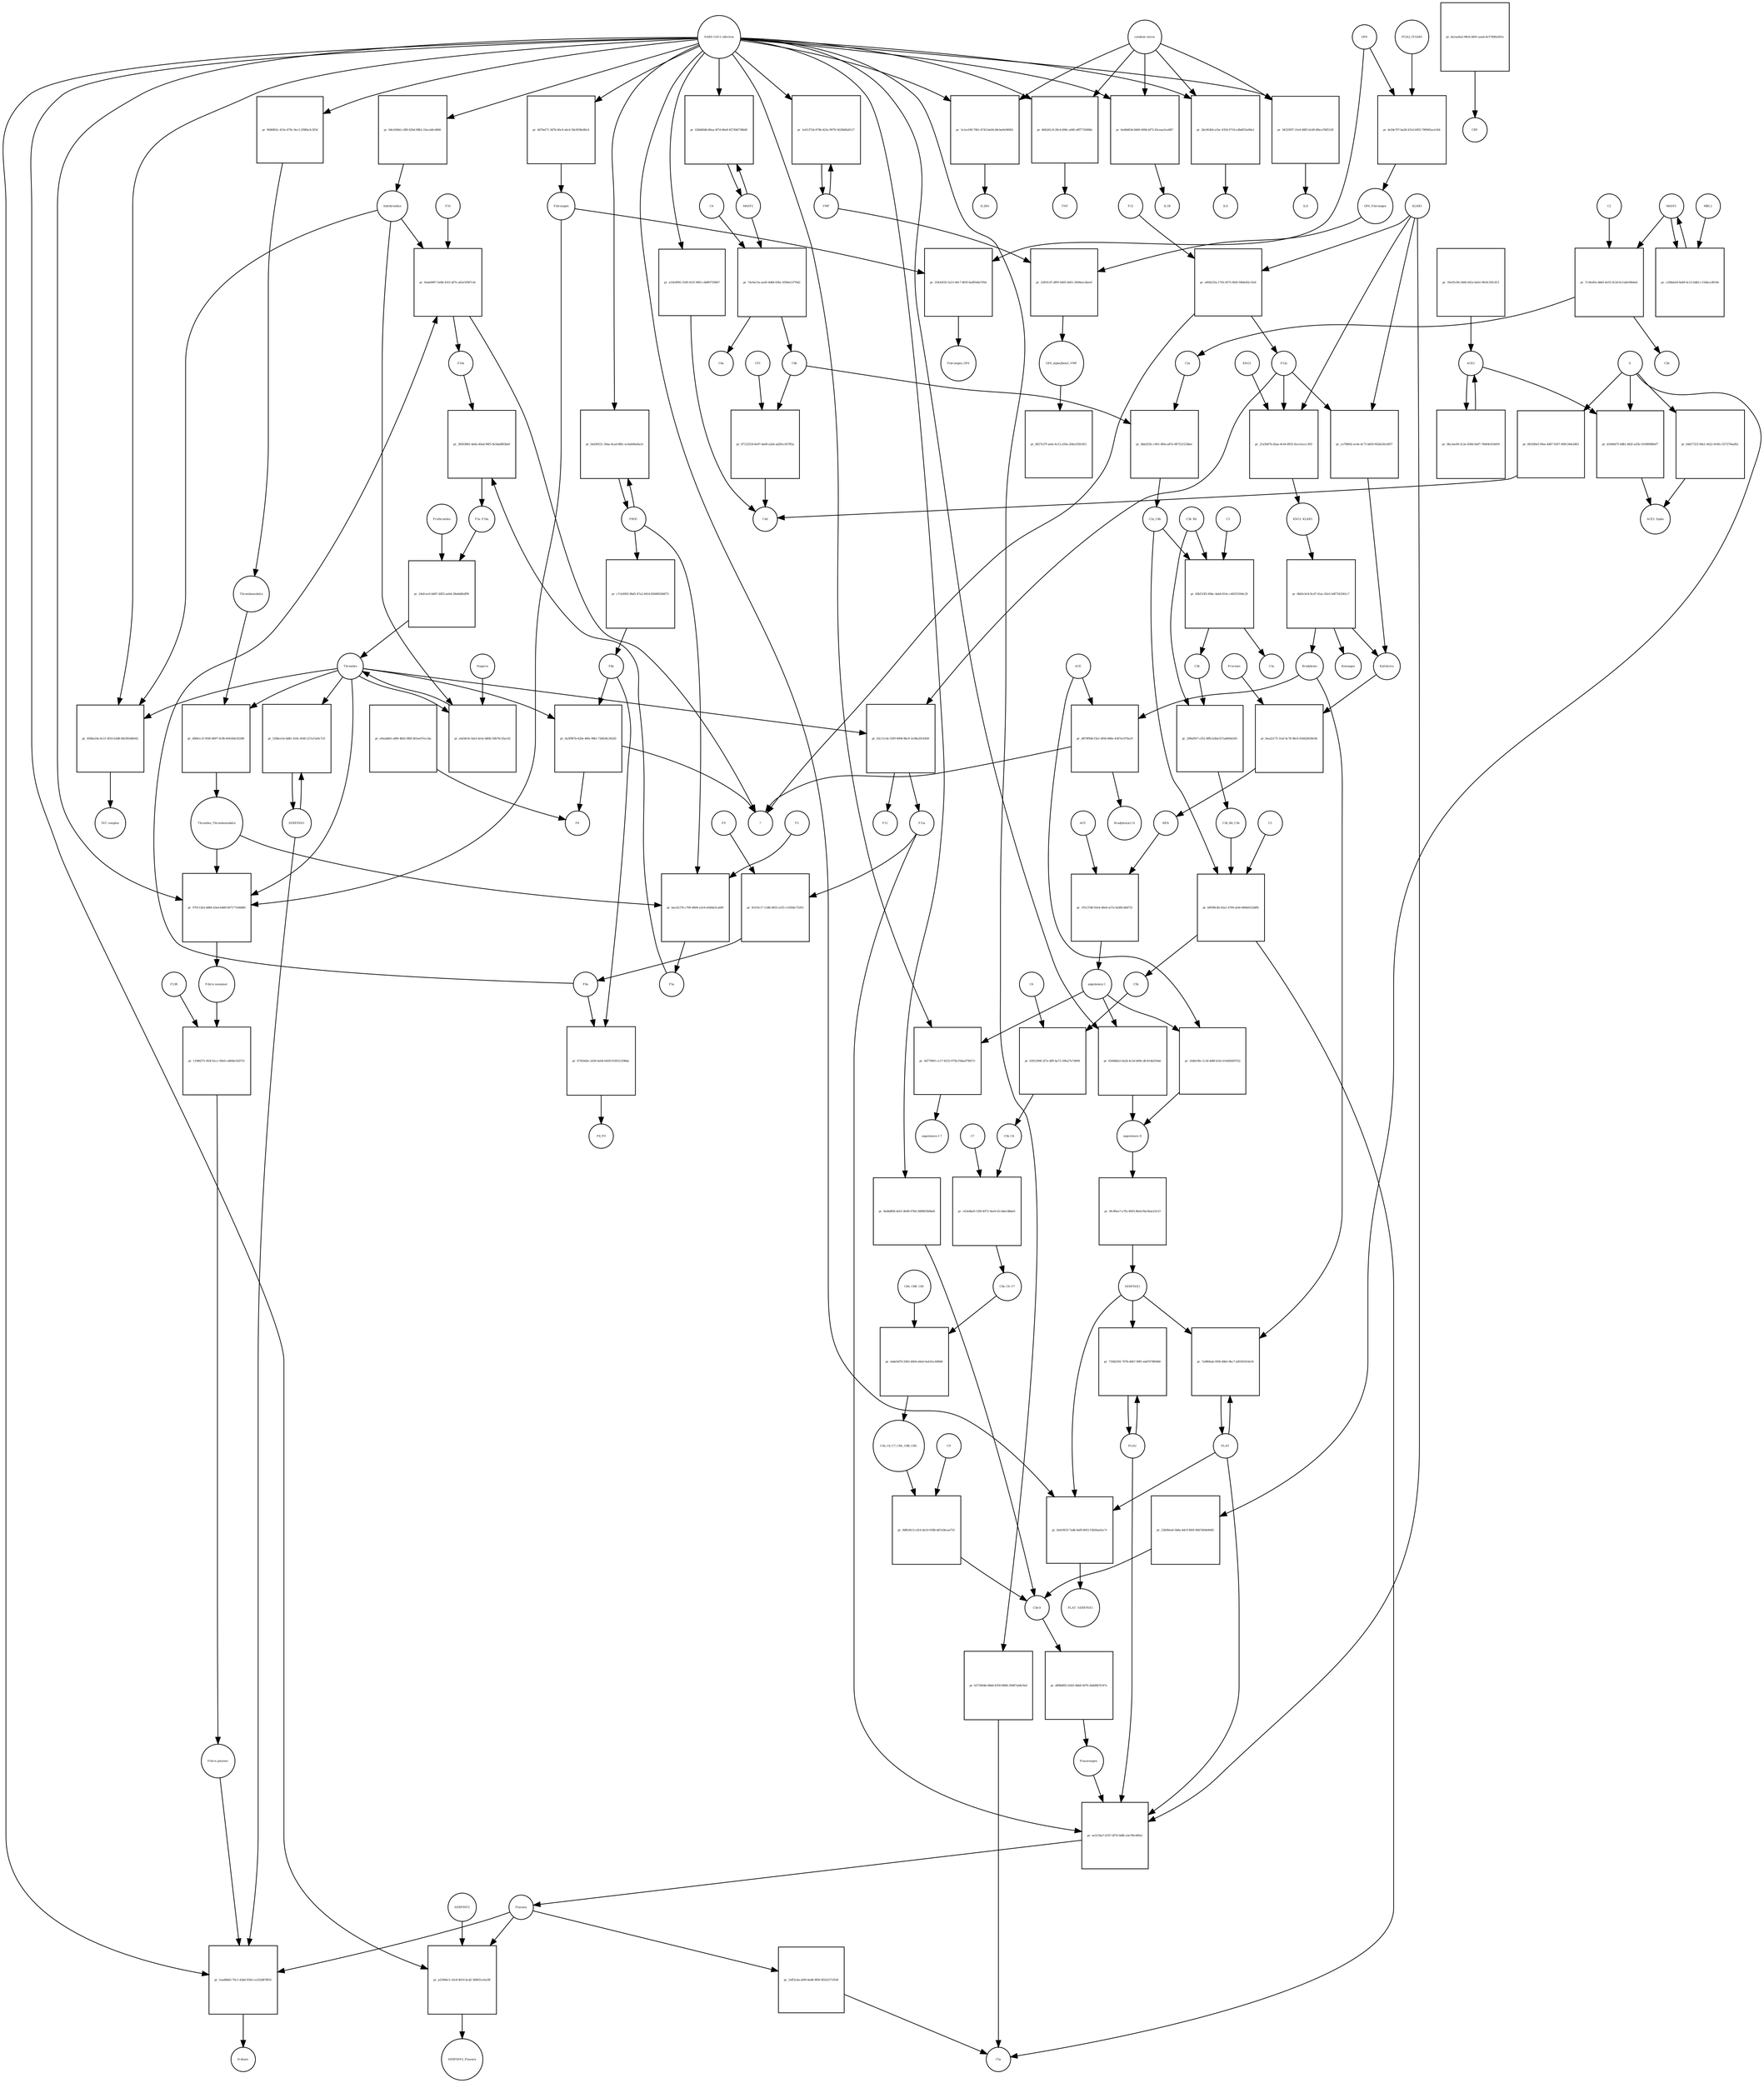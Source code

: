 strict digraph  {
C4b [annotation="", bipartite=0, cls=macromolecule, fontsize=4, label=C4b, shape=circle];
"pr_4bb255fc-c901-4f0a-a87e-087521533bec" [annotation="", bipartite=1, cls=process, fontsize=4, label="pr_4bb255fc-c901-4f0a-a87e-087521533bec", shape=square];
C2a [annotation="", bipartite=0, cls=macromolecule, fontsize=4, label=C2a, shape=circle];
C2a_C4b [annotation="", bipartite=0, cls=complex, fontsize=4, label=C2a_C4b, shape=circle];
C3b [annotation="", bipartite=0, cls=macromolecule, fontsize=4, label=C3b, shape=circle];
"pr_299af957-cf52-4ffb-b3bd-f27ad449a545" [annotation="", bipartite=1, cls=process, fontsize=4, label="pr_299af957-cf52-4ffb-b3bd-f27ad449a545", shape=square];
C3b_Bb [annotation="urn_miriam_pubmed_12440962|urn_miriam_brenda_3.4.21.47", bipartite=0, cls=complex, fontsize=4, label=C3b_Bb, shape=circle];
C3b_Bb_C3b [annotation="urn_miriam_pubmed_12440962|urn_miriam_brenda_34.4.21.47", bipartite=0, cls=complex, fontsize=4, label=C3b_Bb_C3b, shape=circle];
"pr_87122554-8e97-4a08-a2e6-ad20cc83785a" [annotation="", bipartite=1, cls=process, fontsize=4, label="pr_87122554-8e97-4a08-a2e6-ad20cc83785a", shape=square];
C4d [annotation="", bipartite=0, cls=macromolecule, fontsize=4, label=C4d, shape=circle];
CFI [annotation="urn_miriam_hgnc_HGNC%3A2771", bipartite=0, cls=macromolecule, fontsize=4, label=CFI, shape=circle];
"pr_e0eabb61-a8f6-4b02-9fbf-d01ee07eccba" [annotation="", bipartite=1, cls=process, fontsize=4, label="pr_e0eabb61-a8f6-4b02-9fbf-d01ee07eccba", shape=square];
F8 [annotation="urn_miriam_hgnc_HGNC%3A3546", bipartite=0, cls=macromolecule, fontsize=4, label=F8, shape=circle];
"pr_0de164b0-c280-42b4-98b5-33ecabfcd666" [annotation="", bipartite=1, cls=process, fontsize=4, label="pr_0de164b0-c280-42b4-98b5-33ecabfcd666", shape=square];
Antithrombin [annotation="urn_miriam_hgnc_HGNC%3A775", bipartite=0, cls=macromolecule, fontsize=4, label=Antithrombin, shape=circle];
"SARS-CoV-2 infection" [annotation=urn_miriam_taxonomy_2697049, bipartite=0, cls=phenotype, fontsize=4, label="SARS-CoV-2 infection", shape=circle];
S [annotation="urn_miriam_uniprot_P0DTC2|urn_miriam_uniprot_P59594", bipartite=0, cls=macromolecule, fontsize=4, label=S, shape=circle];
"pr_64d17323-90a1-4422-9c68-c557276eafb1" [annotation="", bipartite=1, cls="omitted process", fontsize=4, label="pr_64d17323-90a1-4422-9c68-c557276eafb1", shape=square];
ACE2_Spike [annotation="", bipartite=0, cls=complex, fontsize=4, label=ACE2_Spike, shape=circle];
Bradykinin [annotation="urn_miriam_obo.chebi_CHEBI%3A3165", bipartite=0, cls=macromolecule, fontsize=4, label=Bradykinin, shape=circle];
"pr_d879f946-f3a1-4f04-848e-4367ec070a19" [annotation="", bipartite=1, cls=process, fontsize=4, label="pr_d879f946-f3a1-4f04-848e-4367ec070a19", shape=square];
"Bradykinin(1-5)" [annotation="", bipartite=0, cls=macromolecule, fontsize=4, label="Bradykinin(1-5)", shape=circle];
"?" [annotation="", bipartite=0, cls=macromolecule, fontsize=4, label="?", shape=circle];
ACE [annotation="urn_miriam_hgnc_HGNC%3A2707", bipartite=0, cls=macromolecule, fontsize=4, label=ACE, shape=circle];
ACE2 [annotation="urn_miriam_hgnc_HGNC%3A13557", bipartite=0, cls=macromolecule, fontsize=4, label=ACE2, shape=circle];
"pr_0bc2ee49-3c2e-438d-9a87-74664c61b950" [annotation="", bipartite=1, cls=process, fontsize=4, label="pr_0bc2ee49-3c2e-438d-9a87-74664c61b950", shape=square];
"pr_d3440d75-4db1-482f-a25b-19188948fef7" [annotation="", bipartite=1, cls=process, fontsize=4, label="pr_d3440d75-4db1-482f-a25b-19188948fef7", shape=square];
"pr_35e05c9b-2466-441e-beb1-0fe9c35fcd13" [annotation="", bipartite=1, cls=process, fontsize=4, label="pr_35e05c9b-2466-441e-beb1-0fe9c35fcd13", shape=square];
"angiotensin I" [annotation="urn_miriam_obo.chebi_CHEBI%3A2718", bipartite=0, cls="simple chemical", fontsize=4, label="angiotensin I", shape=circle];
"pr_0d7709f1-cc17-4533-975b-f58aef78917c" [annotation="", bipartite=1, cls=process, fontsize=4, label="pr_0d7709f1-cc17-4533-975b-f58aef78917c", shape=square];
"angiotensin I-7" [annotation="urn_miriam_obo.chebi_CHEBI%3A55438", bipartite=0, cls="simple chemical", fontsize=4, label="angiotensin I-7", shape=circle];
"pr_681fd9e5-f9ee-49d7-9367-4091344cfd63" [annotation="", bipartite=1, cls=process, fontsize=4, label="pr_681fd9e5-f9ee-49d7-9367-4091344cfd63", shape=square];
"pr_52b99ea6-5b8a-4dc9-865f-86b7d04449d5" [annotation="", bipartite=1, cls=process, fontsize=4, label="pr_52b99ea6-5b8a-4dc9-865f-86b7d04449d5", shape=square];
"C5b-9" [annotation="", bipartite=0, cls=complex, fontsize=4, label="C5b-9", shape=circle];
"pr_6a1aa0a2-98cb-4491-aaad-dc57406a501e" [annotation="", bipartite=1, cls=process, fontsize=4, label="pr_6a1aa0a2-98cb-4491-aaad-dc57406a501e", shape=square];
CRP [annotation="urn_miriam_hgnc_HGNC%3A2367", bipartite=0, cls=macromolecule, fontsize=4, label=CRP, shape=circle];
VWF [annotation="", bipartite=0, cls=macromolecule, fontsize=4, label=VWF, shape=circle];
"pr_1e61372d-479b-425e-9979-5426b0fa8127" [annotation="", bipartite=1, cls=process, fontsize=4, label="pr_1e61372d-479b-425e-9979-5426b0fa8127", shape=square];
PROC [annotation="urn_miriam_hgnc_HGNC%3A9451", bipartite=0, cls=macromolecule, fontsize=4, label=PROC, shape=circle];
"pr_0ed30521-39aa-4cad-8fbc-ec6a646a0acb" [annotation="", bipartite=1, cls=process, fontsize=4, label="pr_0ed30521-39aa-4cad-8fbc-ec6a646a0acb", shape=square];
"pr_a10e4992-5349-451f-96f2-c4bff0729667" [annotation="", bipartite=1, cls=process, fontsize=4, label="pr_a10e4992-5349-451f-96f2-c4bff0729667", shape=square];
Plasmin [annotation="urn_miriam_hgnc_HGNC%3A9051", bipartite=0, cls=macromolecule, fontsize=4, label=Plasmin, shape=circle];
"pr_a25964c5-16c8-4010-bcd2-368651c6a18f" [annotation="", bipartite=1, cls=process, fontsize=4, label="pr_a25964c5-16c8-4010-bcd2-368651c6a18f", shape=square];
SERPINF2 [annotation="urn_miriam_hgnc_HGNC%3A9075", bipartite=0, cls=macromolecule, fontsize=4, label=SERPINF2, shape=circle];
SERPINF2_Plasmin [annotation="", bipartite=0, cls=complex, fontsize=4, label=SERPINF2_Plasmin, shape=circle];
"pr_9fd6863c-415e-479c-9ec3-2f9fbe3c5f5d" [annotation="", bipartite=1, cls=process, fontsize=4, label="pr_9fd6863c-415e-479c-9ec3-2f9fbe3c5f5d", shape=square];
Thrombomodulin [annotation="urn_miriam_hgnc_HGNC%3A11784", bipartite=0, cls=macromolecule, fontsize=4, label=Thrombomodulin, shape=circle];
KLKB1 [annotation=urn_miriam_hgnc_6371, bipartite=0, cls=macromolecule, fontsize=4, label=KLKB1, shape=circle];
"pr_ce7f8602-ec4e-4c71-b650-f626e50cd937" [annotation="", bipartite=1, cls=process, fontsize=4, label="pr_ce7f8602-ec4e-4c71-b650-f626e50cd937", shape=square];
Kallikrein [annotation=urn_miriam_hgnc_6371, bipartite=0, cls=macromolecule, fontsize=4, label=Kallikrein, shape=circle];
F12a [annotation="urn_miriam_hgnc_HGNC%3A3530", bipartite=0, cls=macromolecule, fontsize=4, label=F12a, shape=circle];
KNG1_KLKB1 [annotation=urn_miriam_pubmed_17598838, bipartite=0, cls=complex, fontsize=4, label=KNG1_KLKB1, shape=circle];
"pr_6bb5cb14-9cd7-41ac-92e5-44f7543361c7" [annotation="", bipartite=1, cls=process, fontsize=4, label="pr_6bb5cb14-9cd7-41ac-92e5-44f7543361c7", shape=square];
Kininogen [annotation="urn_miriam_hgnc_HGNC%3A6383", bipartite=0, cls=macromolecule, fontsize=4, label=Kininogen, shape=circle];
"pr_8adbdf66-de01-4b98-97b4-286fbf3b0be8" [annotation="", bipartite=1, cls=process, fontsize=4, label="pr_8adbdf66-de01-4b98-97b4-286fbf3b0be8", shape=square];
"pr_b572064b-48dd-4356-8668-29d67ab8c9a4" [annotation="", bipartite=1, cls=process, fontsize=4, label="pr_b572064b-48dd-4356-8668-29d67ab8c9a4", shape=square];
C5a [annotation="", bipartite=0, cls=macromolecule, fontsize=4, label=C5a, shape=circle];
PLAT [annotation="urn_miriam_hgnc_HGNC%3A9051", bipartite=0, cls=macromolecule, fontsize=4, label=PLAT, shape=circle];
"pr_7a980bab-95f8-48b5-9bc7-d2f581810e54" [annotation="", bipartite=1, cls=process, fontsize=4, label="pr_7a980bab-95f8-48b5-9bc7-d2f581810e54", shape=square];
SERPINE1 [annotation="urn_miriam_hgnc_HGNC%3A8593", bipartite=0, cls=macromolecule, fontsize=4, label=SERPINE1, shape=circle];
AGT [annotation="urn_miriam_hgnc_HGNC%3A333", bipartite=0, cls=macromolecule, fontsize=4, label=AGT, shape=circle];
"pr_1f5c37d6-93e4-46e8-a57a-b24ffcd0d721" [annotation="", bipartite=1, cls=process, fontsize=4, label="pr_1f5c37d6-93e4-46e8-a57a-b24ffcd0d721", shape=square];
REN [annotation="urn_miriam_hgnc_HGNC%3A9958", bipartite=0, cls=macromolecule, fontsize=4, label=REN, shape=circle];
C2 [annotation="urn_miriam_hgnc_HGNC%3A1248", bipartite=0, cls=macromolecule, fontsize=4, label=C2, shape=circle];
"pr_7c5fed5e-ddd3-4e55-9c2d-6c1a8e56b4a6" [annotation="", bipartite=1, cls=process, fontsize=4, label="pr_7c5fed5e-ddd3-4e55-9c2d-6c1a8e56b4a6", shape=square];
C2b [annotation="", bipartite=0, cls=macromolecule, fontsize=4, label=C2b, shape=circle];
MASP1 [annotation="", bipartite=0, cls=macromolecule, fontsize=4, label=MASP1, shape=circle];
MASP2 [annotation="", bipartite=0, cls=macromolecule, fontsize=4, label=MASP2, shape=circle];
"pr_438d60db-86aa-4f7d-86e8-82749d738b06" [annotation="", bipartite=1, cls=process, fontsize=4, label="pr_438d60db-86aa-4f7d-86e8-82749d738b06", shape=square];
"pr_c20bab24-8a69-4c21-bdb2-c15ddca3819d" [annotation="", bipartite=1, cls=process, fontsize=4, label="pr_c20bab24-8a69-4c21-bdb2-c15ddca3819d", shape=square];
MBL2 [annotation=urn_miriam_hgnc_6902, bipartite=0, cls=macromolecule, fontsize=4, label=MBL2, shape=circle];
F10 [annotation="urn_miriam_hgnc_HGNC%3A3528", bipartite=0, cls=macromolecule, fontsize=4, label=F10, shape=circle];
"pr_0eab0007-5e8b-4161-bf7e-a62e1f067c0c" [annotation="", bipartite=1, cls=process, fontsize=4, label="pr_0eab0007-5e8b-4161-bf7e-a62e1f067c0c", shape=square];
F10a [annotation="urn_miriam_hgnc_HGNC%3A3528", bipartite=0, cls=macromolecule, fontsize=4, label=F10a, shape=circle];
F9a [annotation="", bipartite=0, cls=macromolecule, fontsize=4, label=F9a, shape=circle];
C3 [annotation="urn_miriam_hgnc_HGNC%3A1318", bipartite=0, cls=macromolecule, fontsize=4, label=C3, shape=circle];
"pr_d3b533f5-60bc-4ab4-814c-c48353594c29" [annotation="", bipartite=1, cls=process, fontsize=4, label="pr_d3b533f5-60bc-4ab4-814c-c48353594c29", shape=square];
C3a [annotation="", bipartite=0, cls=macromolecule, fontsize=4, label=C3a, shape=circle];
Prorenin [annotation="", bipartite=0, cls=macromolecule, fontsize=4, label=Prorenin, shape=circle];
"pr_6ea22175-31af-4c78-96c6-65fd26938c0b" [annotation="", bipartite=1, cls=process, fontsize=4, label="pr_6ea22175-31af-4c78-96c6-65fd26938c0b", shape=square];
F8a [annotation="urn_miriam_hgnc_HGNC%3A3546", bipartite=0, cls=macromolecule, fontsize=4, label=F8a, shape=circle];
"pr_0a3f967b-420e-48fe-98fe-73d438c392d3" [annotation="", bipartite=1, cls=process, fontsize=4, label="pr_0a3f967b-420e-48fe-98fe-73d438c392d3", shape=square];
Thrombin [annotation="urn_miriam_hgnc_HGNC%3A3535", bipartite=0, cls=macromolecule, fontsize=4, label=Thrombin, shape=circle];
"pr_edcbfcfe-fab3-4e5e-b80b-50b76c35ac02" [annotation="", bipartite=1, cls=process, fontsize=4, label="pr_edcbfcfe-fab3-4e5e-b80b-50b76c35ac02", shape=square];
Heparin [annotation="urn_miriam_pubmed_708377|urn_miriam_obo.chebi_CHEBI%3A28304", bipartite=0, cls="simple chemical", fontsize=4, label=Heparin, shape=circle];
"pr_2440c9fe-1c3d-468f-b1fa-619d36007f22" [annotation="", bipartite=1, cls=process, fontsize=4, label="pr_2440c9fe-1c3d-468f-b1fa-619d36007f22", shape=square];
"angiotensin II" [annotation="urn_miriam_obo.chebi_CHEBI%3A2718", bipartite=0, cls="simple chemical", fontsize=4, label="angiotensin II", shape=circle];
PLAU [annotation="", bipartite=0, cls=macromolecule, fontsize=4, label=PLAU, shape=circle];
"pr_739d2585-7078-40b7-99f5-edd7678f09d0" [annotation="", bipartite=1, cls=process, fontsize=4, label="pr_739d2585-7078-40b7-99f5-edd7678f09d0", shape=square];
F12 [annotation="urn_miriam_hgnc_HGNC%3A3530", bipartite=0, cls=macromolecule, fontsize=4, label=F12, shape=circle];
"pr_a904232a-1743-4575-8fd5-f4b4e82c1fa6" [annotation="", bipartite=1, cls=process, fontsize=4, label="pr_a904232a-1743-4575-8fd5-f4b4e82c1fa6", shape=square];
"pr_92c11c4e-55f9-4994-8bc9-3c06e2014458" [annotation="", bipartite=1, cls=process, fontsize=4, label="pr_92c11c4e-55f9-4994-8bc9-3c06e2014458", shape=square];
F11 [annotation="urn_miriam_hgnc_HGNC%3A3529", bipartite=0, cls=macromolecule, fontsize=4, label=F11, shape=circle];
F11a [annotation="urn_miriam_hgnc_HGNC%3A3529", bipartite=0, cls=macromolecule, fontsize=4, label=F11a, shape=circle];
C4 [annotation="", bipartite=0, cls=macromolecule, fontsize=4, label=C4, shape=circle];
"pr_7dc8a13a-aed5-4d68-83bc-659da11f70d2" [annotation="", bipartite=1, cls=process, fontsize=4, label="pr_7dc8a13a-aed5-4d68-83bc-659da11f70d2", shape=square];
C4a [annotation="", bipartite=0, cls=macromolecule, fontsize=4, label=C4a, shape=circle];
"pr_8a41f633-7adb-4af8-8051-f3b56aefac7c" [annotation="", bipartite=1, cls=process, fontsize=4, label="pr_8a41f633-7adb-4af8-8051-f3b56aefac7c", shape=square];
PLAT_SERPINE1 [annotation=urn_miriam_pubmed_22449964, bipartite=0, cls=complex, fontsize=4, label=PLAT_SERPINE1, shape=circle];
"pr_67450d2e-2d30-4e04-b458-f10931259bdc" [annotation="", bipartite=1, cls=process, fontsize=4, label="pr_67450d2e-2d30-4e04-b458-f10931259bdc", shape=square];
F8_F9 [annotation=urn_miriam_pubmed_22471307, bipartite=0, cls=complex, fontsize=4, label=F8_F9, shape=circle];
"pr_38503881-de6a-40ad-96f5-0e5da8f83be8" [annotation="", bipartite=1, cls=process, fontsize=4, label="pr_38503881-de6a-40ad-96f5-0e5da8f83be8", shape=square];
F5a [annotation="urn_miriam_hgnc_HGNC%3A3542", bipartite=0, cls=macromolecule, fontsize=4, label=F5a, shape=circle];
F5a_F10a [annotation=urn_miriam_pubmed_2303476, bipartite=0, cls=complex, fontsize=4, label=F5a_F10a, shape=circle];
F5 [annotation="urn_miriam_hgnc_HGNC%3A3541", bipartite=0, cls=macromolecule, fontsize=4, label=F5, shape=circle];
"pr_bacd1276-c700-4806-a3c8-e64fde5cabf9" [annotation="", bipartite=1, cls=process, fontsize=4, label="pr_bacd1276-c700-4806-a3c8-e64fde5cabf9", shape=square];
Thrombin_Thrombomodulin [annotation="urn_miriam_pubmed_6282863|urn_miriam_taxonomy_9986", bipartite=0, cls=complex, fontsize=4, label=Thrombin_Thrombomodulin, shape=circle];
SERPINH1 [annotation="urn_miriam_hgnc_HGNC%3A1546", bipartite=0, cls=macromolecule, fontsize=4, label=SERPINH1, shape=circle];
"pr_528bce5e-bb81-418c-854f-227a15a9c7c0" [annotation="", bipartite=1, cls=process, fontsize=4, label="pr_528bce5e-bb81-418c-854f-227a15a9c7c0", shape=square];
Fibrinogen [annotation=urn_miriam_pubmed_19296670, bipartite=0, cls=complex, fontsize=4, label=Fibrinogen, shape=circle];
"pr_970112b3-dd84-43ed-b489-607177e68d00" [annotation="", bipartite=1, cls=process, fontsize=4, label="pr_970112b3-dd84-43ed-b489-607177e68d00", shape=square];
"Fibrin monomer" [annotation="", bipartite=0, cls=macromolecule, fontsize=4, label="Fibrin monomer", shape=circle];
C5 [annotation="urn_miriam_hgnc_HGNC%3A1331", bipartite=0, cls=macromolecule, fontsize=4, label=C5, shape=circle];
"pr_b9598c4b-43a1-4709-afa6-666b0322bffb" [annotation="", bipartite=1, cls=process, fontsize=4, label="pr_b9598c4b-43a1-4709-afa6-666b0322bffb", shape=square];
C5b [annotation="", bipartite=0, cls=macromolecule, fontsize=4, label=C5b, shape=circle];
"pr_02812066-5f7a-4fff-ba73-29fa27e74809" [annotation="", bipartite=1, cls=process, fontsize=4, label="pr_02812066-5f7a-4fff-ba73-29fa27e74809", shape=square];
C6 [annotation="urn_miriam_hgnc_HGNC%3A1339", bipartite=0, cls=macromolecule, fontsize=4, label=C6, shape=circle];
C5b_C6 [annotation="", bipartite=0, cls=complex, fontsize=4, label=C5b_C6, shape=circle];
"pr_c63a4be9-12f8-4972-9ee9-d1c6de1dbbe0" [annotation="", bipartite=1, cls=process, fontsize=4, label="pr_c63a4be9-12f8-4972-9ee9-d1c6de1dbbe0", shape=square];
C7 [annotation="urn_miriam_hgnc_HGNC%3A1346", bipartite=0, cls=macromolecule, fontsize=4, label=C7, shape=circle];
C5b_C6_C7 [annotation=urn_miriam_pubmed_28630159, bipartite=0, cls=complex, fontsize=4, label=C5b_C6_C7, shape=circle];
"pr_ebde0d79-2083-4604-a8a6-0a41fec60848" [annotation="", bipartite=1, cls=process, fontsize=4, label="pr_ebde0d79-2083-4604-a8a6-0a41fec60848", shape=square];
C8A_C8B_C8G [annotation="", bipartite=0, cls=complex, fontsize=4, label=C8A_C8B_C8G, shape=circle];
C5b_C6_C7_C8A_C8B_C8G [annotation=urn_miriam_pubmed_28630159, bipartite=0, cls=complex, fontsize=4, label=C5b_C6_C7_C8A_C8B_C8G, shape=circle];
"pr_9dfb3413-cd14-4a10-939b-dd7a5bcae755" [annotation="", bipartite=1, cls=process, fontsize=4, label="pr_9dfb3413-cd14-4a10-939b-dd7a5bcae755", shape=square];
C9 [annotation="urn_miriam_hgnc_HGNC%3A1358", bipartite=0, cls=macromolecule, fontsize=4, label=C9, shape=circle];
"pr_6268d6a5-0a2b-4c5d-b09e-dfc814b250a6" [annotation="", bipartite=1, cls=process, fontsize=4, label="pr_6268d6a5-0a2b-4c5d-b09e-dfc814b250a6", shape=square];
"pr_6ed6d63d-6660-490b-bf72-45ceae5ce887" [annotation="", bipartite=1, cls=process, fontsize=4, label="pr_6ed6d63d-6660-490b-bf72-45ceae5ce887", shape=square];
IL1B [annotation=urn_miriam_hgnc_5992, bipartite=0, cls=macromolecule, fontsize=4, label=IL1B, shape=circle];
"cytokine storm" [annotation=urn_miriam_pubmed_2504360, bipartite=0, cls=phenotype, fontsize=4, label="cytokine storm", shape=circle];
"pr_4d76af71-3d7b-40c4-a6c6-58cf658e8b14" [annotation="", bipartite=1, cls=process, fontsize=4, label="pr_4d76af71-3d7b-40c4-a6c6-58cf658e8b14", shape=square];
"pr_2bc06364-a1bc-4354-9716-e3bd053a96a1" [annotation="", bipartite=1, cls=process, fontsize=4, label="pr_2bc06364-a1bc-4354-9716-e3bd053a96a1", shape=square];
IL6 [annotation=urn_miriam_hgnc_6018, bipartite=0, cls=macromolecule, fontsize=4, label=IL6, shape=circle];
"pr_34325f97-31e9-48f5-b1d9-4fbca7685128" [annotation="", bipartite=1, cls=process, fontsize=4, label="pr_34325f97-31e9-48f5-b1d9-4fbca7685128", shape=square];
IL8 [annotation="urn_miriam_hgnc_HGNC%3A6025", bipartite=0, cls=macromolecule, fontsize=4, label=IL8, shape=circle];
"pr_1e1ecf49-70b1-4743-be04-d4cba9e94962" [annotation="", bipartite=1, cls=process, fontsize=4, label="pr_1e1ecf49-70b1-4743-be04-d4cba9e94962", shape=square];
IL2RA [annotation="urn_miriam_hgnc_HGNC%3A6008", bipartite=0, cls=macromolecule, fontsize=4, label=IL2RA, shape=circle];
Plasminogen [annotation="urn_miriam_hgnc_HGNC%3A9071", bipartite=0, cls=macromolecule, fontsize=4, label=Plasminogen, shape=circle];
"pr_ee515ba7-b747-4f70-9d8f-a3e7f6c6f0e1" [annotation="", bipartite=1, cls=process, fontsize=4, label="pr_ee515ba7-b747-4f70-9d8f-a3e7f6c6f0e1", shape=square];
"pr_456ba19a-6c21-4f16-b3d8-0dcf85d4fe62" [annotation="", bipartite=1, cls=process, fontsize=4, label="pr_456ba19a-6c21-4f16-b3d8-0dcf85d4fe62", shape=square];
"TAT complex" [annotation=urn_miriam_pubmed_22930518, bipartite=0, cls=complex, fontsize=4, label="TAT complex", shape=circle];
Prothrombin [annotation="urn_miriam_hgnc_HGNC%3A3535", bipartite=0, cls=macromolecule, fontsize=4, label=Prothrombin, shape=circle];
"pr_24afcec6-b687-4855-aeb4-28ebddfafff6" [annotation="", bipartite=1, cls=process, fontsize=4, label="pr_24afcec6-b687-4855-aeb4-28ebddfafff6", shape=square];
"pr_c7cb3005-9bd5-47a2-9414-8266f629d073" [annotation="", bipartite=1, cls=process, fontsize=4, label="pr_c7cb3005-9bd5-47a2-9414-8266f629d073", shape=square];
"pr_0fc80ea7-e7fa-4003-86eb-fbe36ae23c53" [annotation="", bipartite=1, cls=process, fontsize=4, label="pr_0fc80ea7-e7fa-4003-86eb-fbe36ae23c53", shape=square];
"pr_d90b1c1f-956f-4897-9c9b-60430dc92588" [annotation="", bipartite=1, cls=process, fontsize=4, label="pr_d90b1c1f-956f-4897-9c9b-60430dc92588", shape=square];
F9 [annotation="urn_miriam_hgnc_HGNC%3A35531", bipartite=0, cls=macromolecule, fontsize=4, label=F9, shape=circle];
"pr_9cf10c17-13d6-4955-a1f5-c1020dc75203" [annotation="", bipartite=1, cls=process, fontsize=4, label="pr_9cf10c17-13d6-4955-a1f5-c1020dc75203", shape=square];
"pr_21a5b476-d2aa-4c44-8931-fece1accc393" [annotation="", bipartite=1, cls=process, fontsize=4, label="pr_21a5b476-d2aa-4c44-8931-fece1accc393", shape=square];
KNG1 [annotation=urn_miriam_hgnc_6383, bipartite=0, cls=macromolecule, fontsize=4, label=KNG1, shape=circle];
"pr_d89b4f65-d345-4bb8-9d76-2bdd9b7fc87a" [annotation="", bipartite=1, cls=process, fontsize=4, label="pr_d89b4f65-d345-4bb8-9d76-2bdd9b7fc87a", shape=square];
"pr_1eff2cba-af09-4ed8-9f00-9f242371916f" [annotation="", bipartite=1, cls=process, fontsize=4, label="pr_1eff2cba-af09-4ed8-9f00-9f242371916f", shape=square];
"pr_8d42d1c8-39c4-498c-a06f-afff7720488c" [annotation="", bipartite=1, cls=process, fontsize=4, label="pr_8d42d1c8-39c4-498c-a06f-afff7720488c", shape=square];
TNF [annotation=urn_miriam_hgnc_11892, bipartite=0, cls=macromolecule, fontsize=4, label=TNF, shape=circle];
"pr_11946571-f43f-41cc-99e0-cd60bc020751" [annotation="", bipartite=1, cls=process, fontsize=4, label="pr_11946571-f43f-41cc-99e0-cd60bc020751", shape=square];
"Fibrin polymer" [annotation="", bipartite=0, cls=macromolecule, fontsize=4, label="Fibrin polymer", shape=circle];
F13B [annotation="", bipartite=0, cls=macromolecule, fontsize=4, label=F13B, shape=circle];
"pr_1ead6b65-79c1-42dd-9345-ce325d87f855" [annotation="", bipartite=1, cls=process, fontsize=4, label="pr_1ead6b65-79c1-42dd-9345-ce325d87f855", shape=square];
"D-dimer" [annotation=urn_miriam_pubmed_19008457, bipartite=0, cls=macromolecule, fontsize=4, label="D-dimer", shape=circle];
GP6_alpha2beta1_VWF [annotation="", bipartite=0, cls=complex, fontsize=4, label=GP6_alpha2beta1_VWF, shape=circle];
"pr_6827e37f-aefa-4c12-a59a-204a1f281451" [annotation="", bipartite=1, cls="omitted process", fontsize=4, label="pr_6827e37f-aefa-4c12-a59a-204a1f281451", shape=square];
GP6 [annotation=urn_miriam_hgnc_14388, bipartite=0, cls=macromolecule, fontsize=4, label=GP6, shape=circle];
"pr_dcfde707-ba28-431d-b955-789945ace544" [annotation="", bipartite=1, cls=process, fontsize=4, label="pr_dcfde707-ba28-431d-b955-789945ace544", shape=square];
ITGA2_ITGAB1 [annotation="urn_miriam_intact_EBI-16428357", bipartite=0, cls=complex, fontsize=4, label=ITGA2_ITGAB1, shape=circle];
GP6_Fibrinogen [annotation="", bipartite=0, cls=complex, fontsize=4, label=GP6_Fibrinogen, shape=circle];
"pr_2281fcd7-df95-4405-8e61-3004eec8aeef" [annotation="", bipartite=1, cls=process, fontsize=4, label="pr_2281fcd7-df95-4405-8e61-3004eec8aeef", shape=square];
"pr_2543d102-5a13-40c7-863f-6adf5d4a705d" [annotation="", bipartite=1, cls=process, fontsize=4, label="pr_2543d102-5a13-40c7-863f-6adf5d4a705d", shape=square];
Fibrinogen_GP6 [annotation=urn_miriam_pubmed_19296670, bipartite=0, cls=complex, fontsize=4, label=Fibrinogen_GP6, shape=circle];
C4b -> "pr_4bb255fc-c901-4f0a-a87e-087521533bec"  [annotation="", interaction_type=consumption];
C4b -> "pr_87122554-8e97-4a08-a2e6-ad20cc83785a"  [annotation="", interaction_type=consumption];
"pr_4bb255fc-c901-4f0a-a87e-087521533bec" -> C2a_C4b  [annotation="", interaction_type=production];
C2a -> "pr_4bb255fc-c901-4f0a-a87e-087521533bec"  [annotation="", interaction_type=consumption];
C2a_C4b -> "pr_d3b533f5-60bc-4ab4-814c-c48353594c29"  [annotation=urn_miriam_pubmed_12440962, interaction_type=catalysis];
C2a_C4b -> "pr_b9598c4b-43a1-4709-afa6-666b0322bffb"  [annotation=urn_miriam_pubmed_28630159, interaction_type=catalysis];
C3b -> "pr_299af957-cf52-4ffb-b3bd-f27ad449a545"  [annotation="", interaction_type=consumption];
"pr_299af957-cf52-4ffb-b3bd-f27ad449a545" -> C3b_Bb_C3b  [annotation="", interaction_type=production];
C3b_Bb -> "pr_299af957-cf52-4ffb-b3bd-f27ad449a545"  [annotation="", interaction_type=consumption];
C3b_Bb -> "pr_d3b533f5-60bc-4ab4-814c-c48353594c29"  [annotation=urn_miriam_pubmed_12440962, interaction_type=catalysis];
C3b_Bb_C3b -> "pr_b9598c4b-43a1-4709-afa6-666b0322bffb"  [annotation=urn_miriam_pubmed_28630159, interaction_type=catalysis];
"pr_87122554-8e97-4a08-a2e6-ad20cc83785a" -> C4d  [annotation="", interaction_type=production];
CFI -> "pr_87122554-8e97-4a08-a2e6-ad20cc83785a"  [annotation=urn_miriam_pubmed_19362461, interaction_type=catalysis];
"pr_e0eabb61-a8f6-4b02-9fbf-d01ee07eccba" -> F8  [annotation="", interaction_type=production];
"pr_0de164b0-c280-42b4-98b5-33ecabfcd666" -> Antithrombin  [annotation="", interaction_type=production];
Antithrombin -> "pr_0eab0007-5e8b-4161-bf7e-a62e1f067c0c"  [annotation="urn_miriam_pubmed_11551226|urn_miriam_pubmed_15853774", interaction_type=inhibition];
Antithrombin -> "pr_edcbfcfe-fab3-4e5e-b80b-50b76c35ac02"  [annotation=urn_miriam_pubmed_15853774, interaction_type=inhibition];
Antithrombin -> "pr_456ba19a-6c21-4f16-b3d8-0dcf85d4fe62"  [annotation="", interaction_type=consumption];
"SARS-CoV-2 infection" -> "pr_0de164b0-c280-42b4-98b5-33ecabfcd666"  [annotation=urn_miriam_pubmed_32302438, interaction_type="necessary stimulation"];
"SARS-CoV-2 infection" -> "pr_0d7709f1-cc17-4533-975b-f58aef78917c"  [annotation=urn_miriam_pubmed_23392115, interaction_type=inhibition];
"SARS-CoV-2 infection" -> "pr_1e61372d-479b-425e-9979-5426b0fa8127"  [annotation=urn_miriam_pubmed_32367170, interaction_type="necessary stimulation"];
"SARS-CoV-2 infection" -> "pr_0ed30521-39aa-4cad-8fbc-ec6a646a0acb"  [annotation=urn_miriam_pubmed_32302438, interaction_type="necessary stimulation"];
"SARS-CoV-2 infection" -> "pr_a10e4992-5349-451f-96f2-c4bff0729667"  [annotation=urn_miriam_pubmed_32299776, interaction_type=stimulation];
"SARS-CoV-2 infection" -> "pr_a25964c5-16c8-4010-bcd2-368651c6a18f"  [annotation="urn_miriam_pubmed_2437112|urn_miriam_doi_10.1101%2F2020.04.25.20077842", interaction_type=stimulation];
"SARS-CoV-2 infection" -> "pr_9fd6863c-415e-479c-9ec3-2f9fbe3c5f5d"  [annotation="urn_miriam_doi_10.1101%2F2020.04.25.20077842", interaction_type="necessary stimulation"];
"SARS-CoV-2 infection" -> "pr_8adbdf66-de01-4b98-97b4-286fbf3b0be8"  [annotation=urn_miriam_pmc_PMC7260598, interaction_type="necessary stimulation"];
"SARS-CoV-2 infection" -> "pr_b572064b-48dd-4356-8668-29d67ab8c9a4"  [annotation=urn_miriam_pmc_PMC7260598, interaction_type="necessary stimulation"];
"SARS-CoV-2 infection" -> "pr_438d60db-86aa-4f7d-86e8-82749d738b06"  [annotation="urn_miriam_pubmed_11290788|urn_miriam_pubmed_32299776", interaction_type=stimulation];
"SARS-CoV-2 infection" -> "pr_8a41f633-7adb-4af8-8051-f3b56aefac7c"  [annotation="urn_miriam_pubmed_22449964|urn_miriam_doi_10.1101%2F2020.04.25.20077842", interaction_type="necessary stimulation"];
"SARS-CoV-2 infection" -> "pr_970112b3-dd84-43ed-b489-607177e68d00"  [annotation="urn_miriam_pubmed_6282863|urn_miriam_pubmed_28228446|urn_miriam_pubmed_2117226", interaction_type="necessary stimulation"];
"SARS-CoV-2 infection" -> "pr_6268d6a5-0a2b-4c5d-b09e-dfc814b250a6"  [annotation=urn_miriam_pubmed_32048163, interaction_type=catalysis];
"SARS-CoV-2 infection" -> "pr_6ed6d63d-6660-490b-bf72-45ceae5ce887"  [annotation=urn_miriam_pubmed_32171193, interaction_type=stimulation];
"SARS-CoV-2 infection" -> "pr_4d76af71-3d7b-40c4-a6c6-58cf658e8b14"  [annotation="", interaction_type=consumption];
"SARS-CoV-2 infection" -> "pr_2bc06364-a1bc-4354-9716-e3bd053a96a1"  [annotation=urn_miriam_pubmed_32286245, interaction_type=stimulation];
"SARS-CoV-2 infection" -> "pr_34325f97-31e9-48f5-b1d9-4fbca7685128"  [annotation=urn_miriam_pubmed_32286245, interaction_type=stimulation];
"SARS-CoV-2 infection" -> "pr_1e1ecf49-70b1-4743-be04-d4cba9e94962"  [annotation=urn_miriam_pubmed_32286245, interaction_type=stimulation];
"SARS-CoV-2 infection" -> "pr_456ba19a-6c21-4f16-b3d8-0dcf85d4fe62"  [annotation="urn_miriam_pubmed_22930518|urn_miriam_doi_10.1101%2F2020.04.25.20077842", interaction_type="necessary stimulation"];
"SARS-CoV-2 infection" -> "pr_8d42d1c8-39c4-498c-a06f-afff7720488c"  [annotation=urn_miriam_pubmed_32504360, interaction_type=stimulation];
"SARS-CoV-2 infection" -> "pr_1ead6b65-79c1-42dd-9345-ce325d87f855"  [annotation="urn_miriam_pubmed_29096812|urn_miriam_pubmed_10574983|urn_miriam_pubmed_32172226", interaction_type="necessary stimulation"];
S -> "pr_64d17323-90a1-4422-9c68-c557276eafb1"  [annotation="", interaction_type=consumption];
S -> "pr_d3440d75-4db1-482f-a25b-19188948fef7"  [annotation="", interaction_type=consumption];
S -> "pr_681fd9e5-f9ee-49d7-9367-4091344cfd63"  [annotation="", interaction_type=consumption];
S -> "pr_52b99ea6-5b8a-4dc9-865f-86b7d04449d5"  [annotation="", interaction_type=consumption];
"pr_64d17323-90a1-4422-9c68-c557276eafb1" -> ACE2_Spike  [annotation="", interaction_type=production];
Bradykinin -> "pr_d879f946-f3a1-4f04-848e-4367ec070a19"  [annotation="", interaction_type=consumption];
Bradykinin -> "pr_7a980bab-95f8-48b5-9bc7-d2f581810e54"  [annotation="urn_miriam_pubmed_10373228|urn_miriam_pubmed_2769655", interaction_type=catalysis];
"pr_d879f946-f3a1-4f04-848e-4367ec070a19" -> "Bradykinin(1-5)"  [annotation="", interaction_type=production];
"pr_d879f946-f3a1-4f04-848e-4367ec070a19" -> "?"  [annotation="", interaction_type=production];
ACE -> "pr_d879f946-f3a1-4f04-848e-4367ec070a19"  [annotation=urn_miriam_pubmed_10969042, interaction_type=catalysis];
ACE -> "pr_2440c9fe-1c3d-468f-b1fa-619d36007f22"  [annotation="urn_miriam_taxonomy_9606|urn_miriam_pubmed_190881|urn_miriam_pubmed_10969042", interaction_type=catalysis];
ACE2 -> "pr_0bc2ee49-3c2e-438d-9a87-74664c61b950"  [annotation="", interaction_type=consumption];
ACE2 -> "pr_d3440d75-4db1-482f-a25b-19188948fef7"  [annotation="", interaction_type=consumption];
"pr_0bc2ee49-3c2e-438d-9a87-74664c61b950" -> ACE2  [annotation="", interaction_type=production];
"pr_d3440d75-4db1-482f-a25b-19188948fef7" -> ACE2_Spike  [annotation="", interaction_type=production];
"pr_35e05c9b-2466-441e-beb1-0fe9c35fcd13" -> ACE2  [annotation="", interaction_type=production];
"angiotensin I" -> "pr_0d7709f1-cc17-4533-975b-f58aef78917c"  [annotation="", interaction_type=consumption];
"angiotensin I" -> "pr_2440c9fe-1c3d-468f-b1fa-619d36007f22"  [annotation="", interaction_type=consumption];
"angiotensin I" -> "pr_6268d6a5-0a2b-4c5d-b09e-dfc814b250a6"  [annotation="", interaction_type=consumption];
"pr_0d7709f1-cc17-4533-975b-f58aef78917c" -> "angiotensin I-7"  [annotation="", interaction_type=production];
"pr_681fd9e5-f9ee-49d7-9367-4091344cfd63" -> C4d  [annotation="", interaction_type=production];
"pr_52b99ea6-5b8a-4dc9-865f-86b7d04449d5" -> "C5b-9"  [annotation="", interaction_type=production];
"C5b-9" -> "pr_d89b4f65-d345-4bb8-9d76-2bdd9b7fc87a"  [annotation="", interaction_type=consumption];
"pr_6a1aa0a2-98cb-4491-aaad-dc57406a501e" -> CRP  [annotation="", interaction_type=production];
VWF -> "pr_1e61372d-479b-425e-9979-5426b0fa8127"  [annotation="", interaction_type=consumption];
VWF -> "pr_2281fcd7-df95-4405-8e61-3004eec8aeef"  [annotation="", interaction_type=consumption];
"pr_1e61372d-479b-425e-9979-5426b0fa8127" -> VWF  [annotation="", interaction_type=production];
PROC -> "pr_0ed30521-39aa-4cad-8fbc-ec6a646a0acb"  [annotation="", interaction_type=consumption];
PROC -> "pr_bacd1276-c700-4806-a3c8-e64fde5cabf9"  [annotation="urn_miriam_pubmed_6282863|urn_miriam_pubmed_6572921|urn_miriam_pubmed_2322551", interaction_type=inhibition];
PROC -> "pr_c7cb3005-9bd5-47a2-9414-8266f629d073"  [annotation="", interaction_type=consumption];
"pr_0ed30521-39aa-4cad-8fbc-ec6a646a0acb" -> PROC  [annotation="", interaction_type=production];
"pr_a10e4992-5349-451f-96f2-c4bff0729667" -> C4d  [annotation="", interaction_type=production];
Plasmin -> "pr_a25964c5-16c8-4010-bcd2-368651c6a18f"  [annotation="", interaction_type=consumption];
Plasmin -> "pr_1eff2cba-af09-4ed8-9f00-9f242371916f"  [annotation="urn_miriam_pubmed_27077125|urn_miriam_taxonomy_10090", interaction_type="necessary stimulation"];
Plasmin -> "pr_1ead6b65-79c1-42dd-9345-ce325d87f855"  [annotation="urn_miriam_pubmed_29096812|urn_miriam_pubmed_10574983|urn_miriam_pubmed_32172226", interaction_type=catalysis];
"pr_a25964c5-16c8-4010-bcd2-368651c6a18f" -> SERPINF2_Plasmin  [annotation="", interaction_type=production];
SERPINF2 -> "pr_a25964c5-16c8-4010-bcd2-368651c6a18f"  [annotation="", interaction_type=consumption];
"pr_9fd6863c-415e-479c-9ec3-2f9fbe3c5f5d" -> Thrombomodulin  [annotation="", interaction_type=production];
Thrombomodulin -> "pr_d90b1c1f-956f-4897-9c9b-60430dc92588"  [annotation="", interaction_type=consumption];
KLKB1 -> "pr_ce7f8602-ec4e-4c71-b650-f626e50cd937"  [annotation="", interaction_type=consumption];
KLKB1 -> "pr_a904232a-1743-4575-8fd5-f4b4e82c1fa6"  [annotation=urn_miriam_pubmed_21304106, interaction_type=catalysis];
KLKB1 -> "pr_ee515ba7-b747-4f70-9d8f-a3e7f6c6f0e1"  [annotation=urn_miriam_pubmed_3850647, interaction_type=catalysis];
KLKB1 -> "pr_21a5b476-d2aa-4c44-8931-fece1accc393"  [annotation="", interaction_type=consumption];
"pr_ce7f8602-ec4e-4c71-b650-f626e50cd937" -> Kallikrein  [annotation="", interaction_type=production];
Kallikrein -> "pr_6ea22175-31af-4c78-96c6-65fd26938c0b"  [annotation=urn_miriam_pubmed_12793984, interaction_type=catalysis];
F12a -> "pr_ce7f8602-ec4e-4c71-b650-f626e50cd937"  [annotation=urn_miriam_pubmed_21304106, interaction_type=catalysis];
F12a -> "pr_92c11c4e-55f9-4994-8bc9-3c06e2014458"  [annotation="", interaction_type=consumption];
F12a -> "pr_21a5b476-d2aa-4c44-8931-fece1accc393"  [annotation=urn_miriam_pubmed_7944388, interaction_type=catalysis];
KNG1_KLKB1 -> "pr_6bb5cb14-9cd7-41ac-92e5-44f7543361c7"  [annotation=urn_miriam_isbn_9781482204049, interaction_type=catalysis];
"pr_6bb5cb14-9cd7-41ac-92e5-44f7543361c7" -> Kininogen  [annotation="", interaction_type=production];
"pr_6bb5cb14-9cd7-41ac-92e5-44f7543361c7" -> Bradykinin  [annotation="", interaction_type=production];
"pr_6bb5cb14-9cd7-41ac-92e5-44f7543361c7" -> Kallikrein  [annotation="", interaction_type=production];
"pr_8adbdf66-de01-4b98-97b4-286fbf3b0be8" -> "C5b-9"  [annotation="", interaction_type=production];
"pr_b572064b-48dd-4356-8668-29d67ab8c9a4" -> C5a  [annotation="", interaction_type=production];
PLAT -> "pr_7a980bab-95f8-48b5-9bc7-d2f581810e54"  [annotation="", interaction_type=consumption];
PLAT -> "pr_8a41f633-7adb-4af8-8051-f3b56aefac7c"  [annotation="", interaction_type=consumption];
PLAT -> "pr_ee515ba7-b747-4f70-9d8f-a3e7f6c6f0e1"  [annotation=urn_miriam_pubmed_3850647, interaction_type=catalysis];
"pr_7a980bab-95f8-48b5-9bc7-d2f581810e54" -> PLAT  [annotation="", interaction_type=production];
SERPINE1 -> "pr_7a980bab-95f8-48b5-9bc7-d2f581810e54"  [annotation="urn_miriam_pubmed_10373228|urn_miriam_pubmed_2769655", interaction_type=inhibition];
SERPINE1 -> "pr_739d2585-7078-40b7-99f5-edd7678f09d0"  [annotation=urn_miriam_pubmed_21199867, interaction_type=inhibition];
SERPINE1 -> "pr_8a41f633-7adb-4af8-8051-f3b56aefac7c"  [annotation="", interaction_type=consumption];
AGT -> "pr_1f5c37d6-93e4-46e8-a57a-b24ffcd0d721"  [annotation="", interaction_type=consumption];
"pr_1f5c37d6-93e4-46e8-a57a-b24ffcd0d721" -> "angiotensin I"  [annotation="", interaction_type=production];
REN -> "pr_1f5c37d6-93e4-46e8-a57a-b24ffcd0d721"  [annotation="urn_miriam_pubmed_10585461|urn_miriam_pubmed_30934934|urn_miriam_pubmed_6172448|urn_miriam_taxonomy_9606", interaction_type=catalysis];
C2 -> "pr_7c5fed5e-ddd3-4e55-9c2d-6c1a8e56b4a6"  [annotation="", interaction_type=consumption];
"pr_7c5fed5e-ddd3-4e55-9c2d-6c1a8e56b4a6" -> C2a  [annotation="", interaction_type=production];
"pr_7c5fed5e-ddd3-4e55-9c2d-6c1a8e56b4a6" -> C2b  [annotation="", interaction_type=production];
MASP1 -> "pr_7c5fed5e-ddd3-4e55-9c2d-6c1a8e56b4a6"  [annotation=urn_miriam_pubmed_10946292, interaction_type=catalysis];
MASP1 -> "pr_c20bab24-8a69-4c21-bdb2-c15ddca3819d"  [annotation="", interaction_type=consumption];
MASP2 -> "pr_438d60db-86aa-4f7d-86e8-82749d738b06"  [annotation="", interaction_type=consumption];
MASP2 -> "pr_7dc8a13a-aed5-4d68-83bc-659da11f70d2"  [annotation=urn_miriam_pubmed_21664989, interaction_type=catalysis];
"pr_438d60db-86aa-4f7d-86e8-82749d738b06" -> MASP2  [annotation="", interaction_type=production];
"pr_c20bab24-8a69-4c21-bdb2-c15ddca3819d" -> MASP1  [annotation="", interaction_type=production];
MBL2 -> "pr_c20bab24-8a69-4c21-bdb2-c15ddca3819d"  [annotation=urn_miriam_pubmed_11290788, interaction_type=stimulation];
F10 -> "pr_0eab0007-5e8b-4161-bf7e-a62e1f067c0c"  [annotation="", interaction_type=consumption];
"pr_0eab0007-5e8b-4161-bf7e-a62e1f067c0c" -> F10a  [annotation="", interaction_type=production];
"pr_0eab0007-5e8b-4161-bf7e-a62e1f067c0c" -> "?"  [annotation="", interaction_type=production];
F10a -> "pr_38503881-de6a-40ad-96f5-0e5da8f83be8"  [annotation="", interaction_type=consumption];
F9a -> "pr_0eab0007-5e8b-4161-bf7e-a62e1f067c0c"  [annotation="urn_miriam_pubmed_11551226|urn_miriam_pubmed_15853774", interaction_type=catalysis];
F9a -> "pr_67450d2e-2d30-4e04-b458-f10931259bdc"  [annotation="", interaction_type=consumption];
C3 -> "pr_d3b533f5-60bc-4ab4-814c-c48353594c29"  [annotation="", interaction_type=consumption];
"pr_d3b533f5-60bc-4ab4-814c-c48353594c29" -> C3a  [annotation="", interaction_type=production];
"pr_d3b533f5-60bc-4ab4-814c-c48353594c29" -> C3b  [annotation="", interaction_type=production];
Prorenin -> "pr_6ea22175-31af-4c78-96c6-65fd26938c0b"  [annotation="", interaction_type=consumption];
"pr_6ea22175-31af-4c78-96c6-65fd26938c0b" -> REN  [annotation="", interaction_type=production];
F8a -> "pr_0a3f967b-420e-48fe-98fe-73d438c392d3"  [annotation="", interaction_type=consumption];
F8a -> "pr_67450d2e-2d30-4e04-b458-f10931259bdc"  [annotation="", interaction_type=consumption];
"pr_0a3f967b-420e-48fe-98fe-73d438c392d3" -> F8  [annotation="", interaction_type=production];
"pr_0a3f967b-420e-48fe-98fe-73d438c392d3" -> "?"  [annotation="", interaction_type=production];
Thrombin -> "pr_0a3f967b-420e-48fe-98fe-73d438c392d3"  [annotation=urn_miriam_pubmed_15746105, interaction_type=catalysis];
Thrombin -> "pr_edcbfcfe-fab3-4e5e-b80b-50b76c35ac02"  [annotation="", interaction_type=consumption];
Thrombin -> "pr_92c11c4e-55f9-4994-8bc9-3c06e2014458"  [annotation="urn_miriam_pubmed_21304106|urn_miriam_pubmed_8631976", interaction_type=catalysis];
Thrombin -> "pr_528bce5e-bb81-418c-854f-227a15a9c7c0"  [annotation=urn_miriam_pubmed_23809134, interaction_type=catalysis];
Thrombin -> "pr_970112b3-dd84-43ed-b489-607177e68d00"  [annotation="urn_miriam_pubmed_6282863|urn_miriam_pubmed_28228446|urn_miriam_pubmed_2117226", interaction_type=catalysis];
Thrombin -> "pr_456ba19a-6c21-4f16-b3d8-0dcf85d4fe62"  [annotation="", interaction_type=consumption];
Thrombin -> "pr_d90b1c1f-956f-4897-9c9b-60430dc92588"  [annotation="", interaction_type=consumption];
"pr_edcbfcfe-fab3-4e5e-b80b-50b76c35ac02" -> Thrombin  [annotation="", interaction_type=production];
Heparin -> "pr_edcbfcfe-fab3-4e5e-b80b-50b76c35ac02"  [annotation=urn_miriam_pubmed_15853774, interaction_type=catalysis];
"pr_2440c9fe-1c3d-468f-b1fa-619d36007f22" -> "angiotensin II"  [annotation="", interaction_type=production];
"angiotensin II" -> "pr_0fc80ea7-e7fa-4003-86eb-fbe36ae23c53"  [annotation="", interaction_type=consumption];
PLAU -> "pr_739d2585-7078-40b7-99f5-edd7678f09d0"  [annotation="", interaction_type=consumption];
PLAU -> "pr_ee515ba7-b747-4f70-9d8f-a3e7f6c6f0e1"  [annotation=urn_miriam_pubmed_3850647, interaction_type=catalysis];
"pr_739d2585-7078-40b7-99f5-edd7678f09d0" -> PLAU  [annotation="", interaction_type=production];
F12 -> "pr_a904232a-1743-4575-8fd5-f4b4e82c1fa6"  [annotation="", interaction_type=consumption];
"pr_a904232a-1743-4575-8fd5-f4b4e82c1fa6" -> F12a  [annotation="", interaction_type=production];
"pr_a904232a-1743-4575-8fd5-f4b4e82c1fa6" -> "?"  [annotation="", interaction_type=production];
"pr_92c11c4e-55f9-4994-8bc9-3c06e2014458" -> F11  [annotation="", interaction_type=production];
"pr_92c11c4e-55f9-4994-8bc9-3c06e2014458" -> F11a  [annotation="", interaction_type=production];
F11a -> "pr_ee515ba7-b747-4f70-9d8f-a3e7f6c6f0e1"  [annotation=urn_miriam_pubmed_3850647, interaction_type=catalysis];
F11a -> "pr_9cf10c17-13d6-4955-a1f5-c1020dc75203"  [annotation=urn_miriam_pubmed_9100000, interaction_type=catalysis];
C4 -> "pr_7dc8a13a-aed5-4d68-83bc-659da11f70d2"  [annotation="", interaction_type=consumption];
"pr_7dc8a13a-aed5-4d68-83bc-659da11f70d2" -> C4b  [annotation="", interaction_type=production];
"pr_7dc8a13a-aed5-4d68-83bc-659da11f70d2" -> C4a  [annotation="", interaction_type=production];
"pr_8a41f633-7adb-4af8-8051-f3b56aefac7c" -> PLAT_SERPINE1  [annotation="", interaction_type=production];
"pr_67450d2e-2d30-4e04-b458-f10931259bdc" -> F8_F9  [annotation="", interaction_type=production];
"pr_38503881-de6a-40ad-96f5-0e5da8f83be8" -> F5a_F10a  [annotation="", interaction_type=production];
F5a -> "pr_38503881-de6a-40ad-96f5-0e5da8f83be8"  [annotation="", interaction_type=consumption];
F5a_F10a -> "pr_24afcec6-b687-4855-aeb4-28ebddfafff6"  [annotation="urn_miriam_pubmed_4430674|urn_miriam_pubmed_3818642", interaction_type=catalysis];
F5 -> "pr_bacd1276-c700-4806-a3c8-e64fde5cabf9"  [annotation="", interaction_type=consumption];
"pr_bacd1276-c700-4806-a3c8-e64fde5cabf9" -> F5a  [annotation="", interaction_type=production];
Thrombin_Thrombomodulin -> "pr_bacd1276-c700-4806-a3c8-e64fde5cabf9"  [annotation="urn_miriam_pubmed_6282863|urn_miriam_pubmed_6572921|urn_miriam_pubmed_2322551", interaction_type=inhibition];
Thrombin_Thrombomodulin -> "pr_970112b3-dd84-43ed-b489-607177e68d00"  [annotation="urn_miriam_pubmed_6282863|urn_miriam_pubmed_28228446|urn_miriam_pubmed_2117226", interaction_type=inhibition];
SERPINH1 -> "pr_528bce5e-bb81-418c-854f-227a15a9c7c0"  [annotation="", interaction_type=consumption];
SERPINH1 -> "pr_1ead6b65-79c1-42dd-9345-ce325d87f855"  [annotation="urn_miriam_pubmed_29096812|urn_miriam_pubmed_10574983|urn_miriam_pubmed_32172226", interaction_type=catalysis];
"pr_528bce5e-bb81-418c-854f-227a15a9c7c0" -> SERPINH1  [annotation="", interaction_type=production];
Fibrinogen -> "pr_970112b3-dd84-43ed-b489-607177e68d00"  [annotation="", interaction_type=consumption];
Fibrinogen -> "pr_2543d102-5a13-40c7-863f-6adf5d4a705d"  [annotation="", interaction_type=consumption];
"pr_970112b3-dd84-43ed-b489-607177e68d00" -> "Fibrin monomer"  [annotation="", interaction_type=production];
"Fibrin monomer" -> "pr_11946571-f43f-41cc-99e0-cd60bc020751"  [annotation="", interaction_type=consumption];
C5 -> "pr_b9598c4b-43a1-4709-afa6-666b0322bffb"  [annotation="", interaction_type=consumption];
"pr_b9598c4b-43a1-4709-afa6-666b0322bffb" -> C5b  [annotation="", interaction_type=production];
"pr_b9598c4b-43a1-4709-afa6-666b0322bffb" -> C5a  [annotation="", interaction_type=production];
C5b -> "pr_02812066-5f7a-4fff-ba73-29fa27e74809"  [annotation="", interaction_type=consumption];
"pr_02812066-5f7a-4fff-ba73-29fa27e74809" -> C5b_C6  [annotation="", interaction_type=production];
C6 -> "pr_02812066-5f7a-4fff-ba73-29fa27e74809"  [annotation="", interaction_type=consumption];
C5b_C6 -> "pr_c63a4be9-12f8-4972-9ee9-d1c6de1dbbe0"  [annotation="", interaction_type=consumption];
"pr_c63a4be9-12f8-4972-9ee9-d1c6de1dbbe0" -> C5b_C6_C7  [annotation="", interaction_type=production];
C7 -> "pr_c63a4be9-12f8-4972-9ee9-d1c6de1dbbe0"  [annotation="", interaction_type=consumption];
C5b_C6_C7 -> "pr_ebde0d79-2083-4604-a8a6-0a41fec60848"  [annotation="", interaction_type=consumption];
"pr_ebde0d79-2083-4604-a8a6-0a41fec60848" -> C5b_C6_C7_C8A_C8B_C8G  [annotation="", interaction_type=production];
C8A_C8B_C8G -> "pr_ebde0d79-2083-4604-a8a6-0a41fec60848"  [annotation="", interaction_type=consumption];
C5b_C6_C7_C8A_C8B_C8G -> "pr_9dfb3413-cd14-4a10-939b-dd7a5bcae755"  [annotation="", interaction_type=consumption];
"pr_9dfb3413-cd14-4a10-939b-dd7a5bcae755" -> "C5b-9"  [annotation="", interaction_type=production];
C9 -> "pr_9dfb3413-cd14-4a10-939b-dd7a5bcae755"  [annotation="", interaction_type=consumption];
"pr_6268d6a5-0a2b-4c5d-b09e-dfc814b250a6" -> "angiotensin II"  [annotation="", interaction_type=production];
"pr_6ed6d63d-6660-490b-bf72-45ceae5ce887" -> IL1B  [annotation="", interaction_type=production];
"cytokine storm" -> "pr_6ed6d63d-6660-490b-bf72-45ceae5ce887"  [annotation=urn_miriam_pubmed_32171193, interaction_type=stimulation];
"cytokine storm" -> "pr_2bc06364-a1bc-4354-9716-e3bd053a96a1"  [annotation=urn_miriam_pubmed_32286245, interaction_type=stimulation];
"cytokine storm" -> "pr_34325f97-31e9-48f5-b1d9-4fbca7685128"  [annotation=urn_miriam_pubmed_32286245, interaction_type=stimulation];
"cytokine storm" -> "pr_1e1ecf49-70b1-4743-be04-d4cba9e94962"  [annotation=urn_miriam_pubmed_32286245, interaction_type=stimulation];
"cytokine storm" -> "pr_8d42d1c8-39c4-498c-a06f-afff7720488c"  [annotation=urn_miriam_pubmed_32504360, interaction_type=stimulation];
"pr_4d76af71-3d7b-40c4-a6c6-58cf658e8b14" -> Fibrinogen  [annotation="", interaction_type=production];
"pr_2bc06364-a1bc-4354-9716-e3bd053a96a1" -> IL6  [annotation="", interaction_type=production];
"pr_34325f97-31e9-48f5-b1d9-4fbca7685128" -> IL8  [annotation="", interaction_type=production];
"pr_1e1ecf49-70b1-4743-be04-d4cba9e94962" -> IL2RA  [annotation="", interaction_type=production];
Plasminogen -> "pr_ee515ba7-b747-4f70-9d8f-a3e7f6c6f0e1"  [annotation="", interaction_type=consumption];
"pr_ee515ba7-b747-4f70-9d8f-a3e7f6c6f0e1" -> Plasmin  [annotation="", interaction_type=production];
"pr_456ba19a-6c21-4f16-b3d8-0dcf85d4fe62" -> "TAT complex"  [annotation="", interaction_type=production];
Prothrombin -> "pr_24afcec6-b687-4855-aeb4-28ebddfafff6"  [annotation="", interaction_type=consumption];
"pr_24afcec6-b687-4855-aeb4-28ebddfafff6" -> Thrombin  [annotation="", interaction_type=production];
"pr_c7cb3005-9bd5-47a2-9414-8266f629d073" -> F8a  [annotation="", interaction_type=production];
"pr_0fc80ea7-e7fa-4003-86eb-fbe36ae23c53" -> SERPINE1  [annotation="", interaction_type=production];
"pr_d90b1c1f-956f-4897-9c9b-60430dc92588" -> Thrombin_Thrombomodulin  [annotation="", interaction_type=production];
F9 -> "pr_9cf10c17-13d6-4955-a1f5-c1020dc75203"  [annotation="", interaction_type=consumption];
"pr_9cf10c17-13d6-4955-a1f5-c1020dc75203" -> F9a  [annotation="", interaction_type=production];
"pr_21a5b476-d2aa-4c44-8931-fece1accc393" -> KNG1_KLKB1  [annotation="", interaction_type=production];
KNG1 -> "pr_21a5b476-d2aa-4c44-8931-fece1accc393"  [annotation="", interaction_type=consumption];
"pr_d89b4f65-d345-4bb8-9d76-2bdd9b7fc87a" -> Plasminogen  [annotation="", interaction_type=production];
"pr_1eff2cba-af09-4ed8-9f00-9f242371916f" -> C5a  [annotation="", interaction_type=production];
"pr_8d42d1c8-39c4-498c-a06f-afff7720488c" -> TNF  [annotation="", interaction_type=production];
"pr_11946571-f43f-41cc-99e0-cd60bc020751" -> "Fibrin polymer"  [annotation="", interaction_type=production];
"Fibrin polymer" -> "pr_1ead6b65-79c1-42dd-9345-ce325d87f855"  [annotation="", interaction_type=consumption];
F13B -> "pr_11946571-f43f-41cc-99e0-cd60bc020751"  [annotation="urn_miriam_pubmed_29096812|urn_miriam_pubmed_7577232", interaction_type=catalysis];
"pr_1ead6b65-79c1-42dd-9345-ce325d87f855" -> "D-dimer"  [annotation="", interaction_type=production];
GP6_alpha2beta1_VWF -> "pr_6827e37f-aefa-4c12-a59a-204a1f281451"  [annotation="", interaction_type=consumption];
GP6 -> "pr_dcfde707-ba28-431d-b955-789945ace544"  [annotation="", interaction_type=consumption];
GP6 -> "pr_2543d102-5a13-40c7-863f-6adf5d4a705d"  [annotation="", interaction_type=consumption];
"pr_dcfde707-ba28-431d-b955-789945ace544" -> GP6_Fibrinogen  [annotation="", interaction_type=production];
ITGA2_ITGAB1 -> "pr_dcfde707-ba28-431d-b955-789945ace544"  [annotation="", interaction_type=consumption];
GP6_Fibrinogen -> "pr_2281fcd7-df95-4405-8e61-3004eec8aeef"  [annotation="", interaction_type=consumption];
"pr_2281fcd7-df95-4405-8e61-3004eec8aeef" -> GP6_alpha2beta1_VWF  [annotation="", interaction_type=production];
"pr_2543d102-5a13-40c7-863f-6adf5d4a705d" -> Fibrinogen_GP6  [annotation="", interaction_type=production];
}
